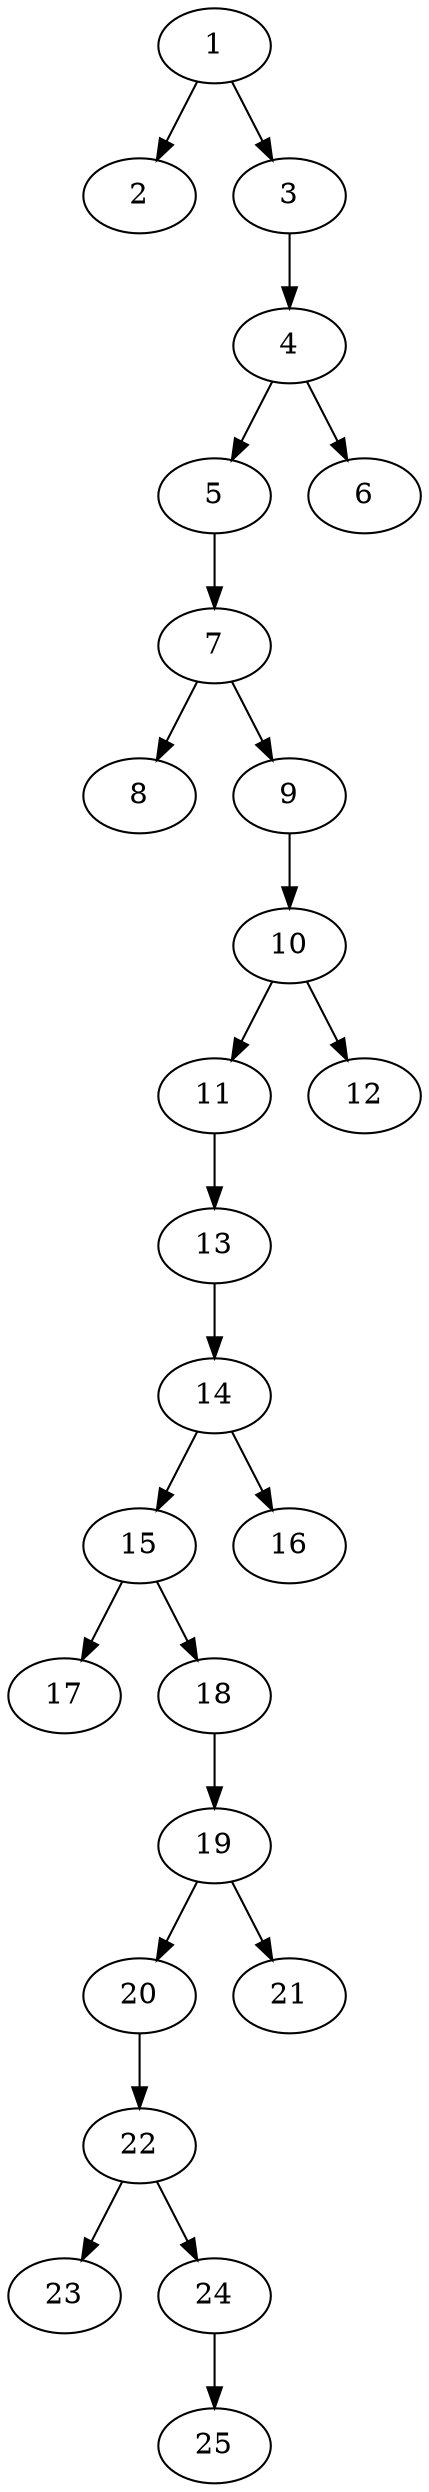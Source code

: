 // DAG automatically generated by daggen at Thu Oct  3 14:00:40 2019
// ./daggen --dot -n 25 --ccr 0.4 --fat 0.3 --regular 0.5 --density 0.5 --mindata 5242880 --maxdata 52428800 
digraph G {
  1 [size="130885120", alpha="0.12", expect_size="52354048"] 
  1 -> 2 [size ="52354048"]
  1 -> 3 [size ="52354048"]
  2 [size="50196480", alpha="0.04", expect_size="20078592"] 
  3 [size="30159360", alpha="0.09", expect_size="12063744"] 
  3 -> 4 [size ="12063744"]
  4 [size="32107520", alpha="0.01", expect_size="12843008"] 
  4 -> 5 [size ="12843008"]
  4 -> 6 [size ="12843008"]
  5 [size="94405120", alpha="0.09", expect_size="37762048"] 
  5 -> 7 [size ="37762048"]
  6 [size="74501120", alpha="0.02", expect_size="29800448"] 
  7 [size="124789760", alpha="0.12", expect_size="49915904"] 
  7 -> 8 [size ="49915904"]
  7 -> 9 [size ="49915904"]
  8 [size="77765120", alpha="0.01", expect_size="31106048"] 
  9 [size="48435200", alpha="0.06", expect_size="19374080"] 
  9 -> 10 [size ="19374080"]
  10 [size="39203840", alpha="0.05", expect_size="15681536"] 
  10 -> 11 [size ="15681536"]
  10 -> 12 [size ="15681536"]
  11 [size="39034880", alpha="0.02", expect_size="15613952"] 
  11 -> 13 [size ="15613952"]
  12 [size="110254080", alpha="0.13", expect_size="44101632"] 
  13 [size="18447360", alpha="0.15", expect_size="7378944"] 
  13 -> 14 [size ="7378944"]
  14 [size="72542720", alpha="0.13", expect_size="29017088"] 
  14 -> 15 [size ="29017088"]
  14 -> 16 [size ="29017088"]
  15 [size="78904320", alpha="0.09", expect_size="31561728"] 
  15 -> 17 [size ="31561728"]
  15 -> 18 [size ="31561728"]
  16 [size="131056640", alpha="0.10", expect_size="52422656"] 
  17 [size="25728000", alpha="0.03", expect_size="10291200"] 
  18 [size="96248320", alpha="0.19", expect_size="38499328"] 
  18 -> 19 [size ="38499328"]
  19 [size="101324800", alpha="0.12", expect_size="40529920"] 
  19 -> 20 [size ="40529920"]
  19 -> 21 [size ="40529920"]
  20 [size="16931840", alpha="0.10", expect_size="6772736"] 
  20 -> 22 [size ="6772736"]
  21 [size="47603200", alpha="0.08", expect_size="19041280"] 
  22 [size="56762880", alpha="0.13", expect_size="22705152"] 
  22 -> 23 [size ="22705152"]
  22 -> 24 [size ="22705152"]
  23 [size="16404480", alpha="0.00", expect_size="6561792"] 
  24 [size="107120640", alpha="0.11", expect_size="42848256"] 
  24 -> 25 [size ="42848256"]
  25 [size="67852800", alpha="0.15", expect_size="27141120"] 
}
